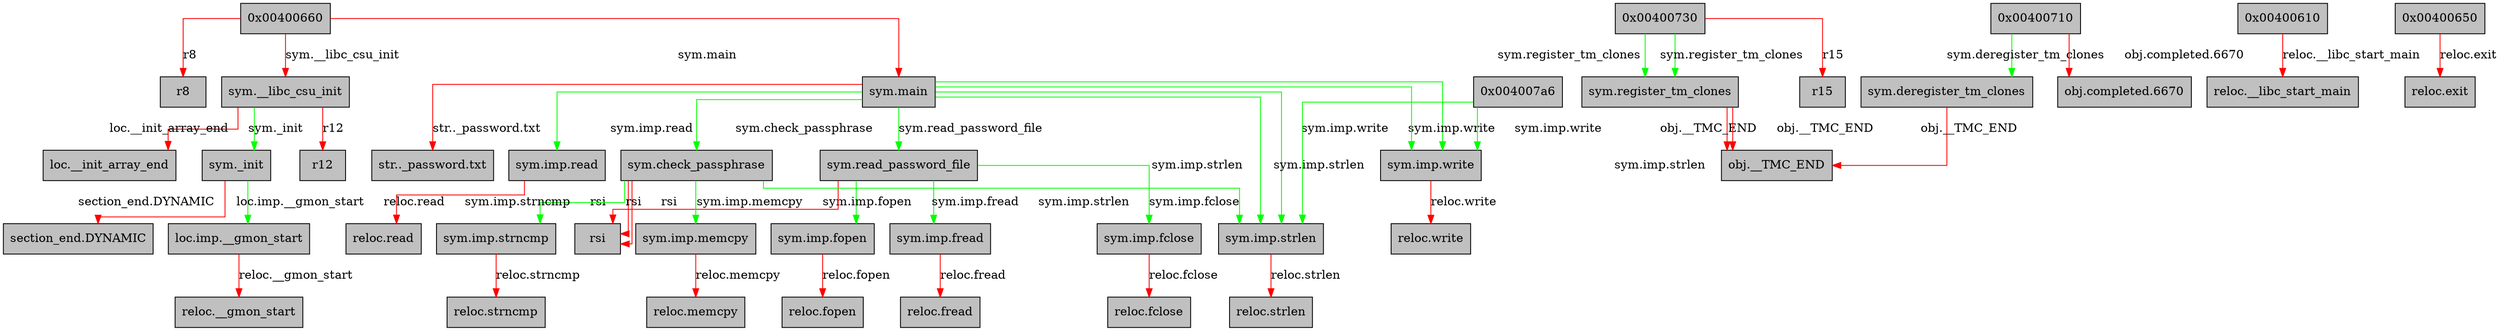 digraph code {
	graph [bgcolor=white fontname="Courier" splines="ortho"];
	node [fillcolor=gray style=filled shape=box];
	edge [arrowhead="normal"];
	"0x00400660" -> "0x00400aa0" [label="r8" color="red" URL="r8/0x00400aa0"];
	"0x00400aa0" [label="r8" URL="r8/0x00400aa0"];
	"0x00400660" -> "0x00400a30" [label="sym.__libc_csu_init" color="red" URL="sym.__libc_csu_init/0x00400a30"];
	"0x00400a30" [label="sym.__libc_csu_init" URL="sym.__libc_csu_init/0x00400a30"];
	"0x00400660" -> "0x00400882" [label="sym.main" color="red" URL="sym.main/0x00400882"];
	"0x00400882" [label="sym.main" URL="sym.main/0x00400882"];
	"0x00400690" -> "0x00601270" [label="obj.__TMC_END" color="red" URL="obj.__TMC_END/0x00601270"];
	"0x00601270" [label="obj.__TMC_END" URL="obj.__TMC_END/0x00601270"];
	"0x004006d0" -> "0x00601270" [label="obj.__TMC_END" color="red" URL="obj.__TMC_END/0x00601270"];
	"0x00601270" [label="obj.__TMC_END" URL="obj.__TMC_END/0x00601270"];
	"0x004006d0" -> "0x00601270" [label="obj.__TMC_END" color="red" URL="obj.__TMC_END/0x00601270"];
	"0x00601270" [label="obj.__TMC_END" URL="obj.__TMC_END/0x00601270"];
	"0x00400710" -> "0x00400690" [label="sym.deregister_tm_clones" color="green" URL="sym.deregister_tm_clones/0x00400690"];
	"0x00400690" [label="sym.deregister_tm_clones" URL="sym.deregister_tm_clones/0x00400690"];
	"0x00400710" -> "0x00601280" [label="obj.completed.6670" color="red" URL="obj.completed.6670/0x00601280"];
	"0x00601280" [label="obj.completed.6670" URL="obj.completed.6670/0x00601280"];
	"0x00400730" -> "0x00601010" [label="r15" color="red" URL="r15/0x00601010"];
	"0x00601010" [label="r15" URL="r15/0x00601010"];
	"0x00400730" -> "0x004006d0" [label="sym.register_tm_clones" color="green" URL="sym.register_tm_clones/0x004006d0"];
	"0x004006d0" [label="sym.register_tm_clones" URL="sym.register_tm_clones/0x004006d0"];
	"0x00400730" -> "0x004006d0" [label="sym.register_tm_clones" color="green" URL="sym.register_tm_clones/0x004006d0"];
	"0x004006d0" [label="sym.register_tm_clones" URL="sym.register_tm_clones/0x004006d0"];
	"0x00400827" -> "0x00400640" [label="sym.imp.fopen" color="green" URL="sym.imp.fopen/0x00400640"];
	"0x00400640" [label="sym.imp.fopen" URL="sym.imp.fopen/0x00400640"];
	"0x00400827" -> "0x006012c0" [label="rsi" color="red" URL="rsi/0x006012c0"];
	"0x006012c0" [label="rsi" URL="rsi/0x006012c0"];
	"0x00400827" -> "0x004005c0" [label="sym.imp.fread" color="green" URL="sym.imp.fread/0x004005c0"];
	"0x004005c0" [label="sym.imp.fread" URL="sym.imp.fread/0x004005c0"];
	"0x00400827" -> "0x004005e0" [label="sym.imp.fclose" color="green" URL="sym.imp.fclose/0x004005e0"];
	"0x004005e0" [label="sym.imp.fclose" URL="sym.imp.fclose/0x004005e0"];
	"0x00400640" -> "0x00601250" [label="reloc.fopen" color="red" URL="reloc.fopen/0x00601250"];
	"0x00601250" [label="reloc.fopen" URL="reloc.fopen/0x00601250"];
	"0x004005c0" -> "0x00601210" [label="reloc.fread" color="red" URL="reloc.fread/0x00601210"];
	"0x00601210" [label="reloc.fread" URL="reloc.fread/0x00601210"];
	"0x004005e0" -> "0x00601220" [label="reloc.fclose" color="red" URL="reloc.fclose/0x00601220"];
	"0x00601220" [label="reloc.fclose" URL="reloc.fclose/0x00601220"];
	"0x004007a6" -> "0x004005f0" [label="sym.imp.strlen" color="green" URL="sym.imp.strlen/0x004005f0"];
	"0x004005f0" [label="sym.imp.strlen" URL="sym.imp.strlen/0x004005f0"];
	"0x004007a6" -> "0x004005d0" [label="sym.imp.write" color="green" URL="sym.imp.write/0x004005d0"];
	"0x004005d0" [label="sym.imp.write" URL="sym.imp.write/0x004005d0"];
	"0x004005f0" -> "0x00601228" [label="reloc.strlen" color="red" URL="reloc.strlen/0x00601228"];
	"0x00601228" [label="reloc.strlen" URL="reloc.strlen/0x00601228"];
	"0x004005d0" -> "0x00601218" [label="reloc.write" color="red" URL="reloc.write/0x00601218"];
	"0x00601218" [label="reloc.write" URL="reloc.write/0x00601218"];
	"0x00400a30" -> "0x00601000" [label="r12" color="red" URL="r12/0x00601000"];
	"0x00601000" [label="r12" URL="r12/0x00601000"];
	"0x00400a30" -> "0x00601008" [label="loc.__init_array_end" color="red" URL="loc.__init_array_end/0x00601008"];
	"0x00601008" [label="loc.__init_array_end" URL="loc.__init_array_end/0x00601008"];
	"0x00400a30" -> "0x00400580" [label="sym._init" color="green" URL="sym._init/0x00400580"];
	"0x00400580" [label="sym._init" URL="sym._init/0x00400580"];
	"0x00400882" -> "0x00400ab6" [label="str.._password.txt" color="red" URL="str.._password.txt/0x00400ab6"];
	"0x00400ab6" [label="str.._password.txt" URL="str.._password.txt/0x00400ab6"];
	"0x00400882" -> "0x00400827" [label="sym.read_password_file" color="green" URL="sym.read_password_file/0x00400827"];
	"0x00400827" [label="sym.read_password_file" URL="sym.read_password_file/0x00400827"];
	"0x00400882" -> "0x004005f0" [label="sym.imp.strlen" color="green" URL="sym.imp.strlen/0x004005f0"];
	"0x004005f0" [label="sym.imp.strlen" URL="sym.imp.strlen/0x004005f0"];
	"0x00400882" -> "0x004005d0" [label="sym.imp.write" color="green" URL="sym.imp.write/0x004005d0"];
	"0x004005d0" [label="sym.imp.write" URL="sym.imp.write/0x004005d0"];
	"0x00400882" -> "0x004005f0" [label="sym.imp.strlen" color="green" URL="sym.imp.strlen/0x004005f0"];
	"0x004005f0" [label="sym.imp.strlen" URL="sym.imp.strlen/0x004005f0"];
	"0x00400882" -> "0x004005d0" [label="sym.imp.write" color="green" URL="sym.imp.write/0x004005d0"];
	"0x004005d0" [label="sym.imp.write" URL="sym.imp.write/0x004005d0"];
	"0x00400882" -> "0x00400600" [label="sym.imp.read" color="green" URL="sym.imp.read/0x00400600"];
	"0x00400600" [label="sym.imp.read" URL="sym.imp.read/0x00400600"];
	"0x00400882" -> "0x00400756" [label="sym.check_passphrase" color="green" URL="sym.check_passphrase/0x00400756"];
	"0x00400756" [label="sym.check_passphrase" URL="sym.check_passphrase/0x00400756"];
	"0x00400600" -> "0x00601230" [label="reloc.read" color="red" URL="reloc.read/0x00601230"];
	"0x00601230" [label="reloc.read" URL="reloc.read/0x00601230"];
	"0x00400756" -> "0x00400630" [label="sym.imp.memcpy" color="green" URL="sym.imp.memcpy/0x00400630"];
	"0x00400630" [label="sym.imp.memcpy" URL="sym.imp.memcpy/0x00400630"];
	"0x00400756" -> "0x006012c0" [label="rsi" color="red" URL="rsi/0x006012c0"];
	"0x006012c0" [label="rsi" URL="rsi/0x006012c0"];
	"0x00400756" -> "0x004005f0" [label="sym.imp.strlen" color="green" URL="sym.imp.strlen/0x004005f0"];
	"0x004005f0" [label="sym.imp.strlen" URL="sym.imp.strlen/0x004005f0"];
	"0x00400756" -> "0x006012c0" [label="rsi" color="red" URL="rsi/0x006012c0"];
	"0x006012c0" [label="rsi" URL="rsi/0x006012c0"];
	"0x00400756" -> "0x004005b0" [label="sym.imp.strncmp" color="green" URL="sym.imp.strncmp/0x004005b0"];
	"0x004005b0" [label="sym.imp.strncmp" URL="sym.imp.strncmp/0x004005b0"];
	"0x00400630" -> "0x00601248" [label="reloc.memcpy" color="red" URL="reloc.memcpy/0x00601248"];
	"0x00601248" [label="reloc.memcpy" URL="reloc.memcpy/0x00601248"];
	"0x004005b0" -> "0x00601208" [label="reloc.strncmp" color="red" URL="reloc.strncmp/0x00601208"];
	"0x00601208" [label="reloc.strncmp" URL="reloc.strncmp/0x00601208"];
	"0x00400580" -> "0x006011e8" [label="section_end.DYNAMIC" color="red" URL="section_end.DYNAMIC/0x006011e8"];
	"0x006011e8" [label="section_end.DYNAMIC" URL="section_end.DYNAMIC/0x006011e8"];
	"0x00400580" -> "0x00400620" [label="loc.imp.__gmon_start" color="green" URL="loc.imp.__gmon_start/0x00400620"];
	"0x00400620" [label="loc.imp.__gmon_start" URL="loc.imp.__gmon_start/0x00400620"];
	"0x00400620" -> "0x00601240" [label="reloc.__gmon_start" color="red" URL="reloc.__gmon_start/0x00601240"];
	"0x00601240" [label="reloc.__gmon_start" URL="reloc.__gmon_start/0x00601240"];
	"0x00400610" -> "0x00601238" [label="reloc.__libc_start_main" color="red" URL="reloc.__libc_start_main/0x00601238"];
	"0x00601238" [label="reloc.__libc_start_main" URL="reloc.__libc_start_main/0x00601238"];
	"0x00400650" -> "0x00601258" [label="reloc.exit" color="red" URL="reloc.exit/0x00601258"];
	"0x00601258" [label="reloc.exit" URL="reloc.exit/0x00601258"];
}
